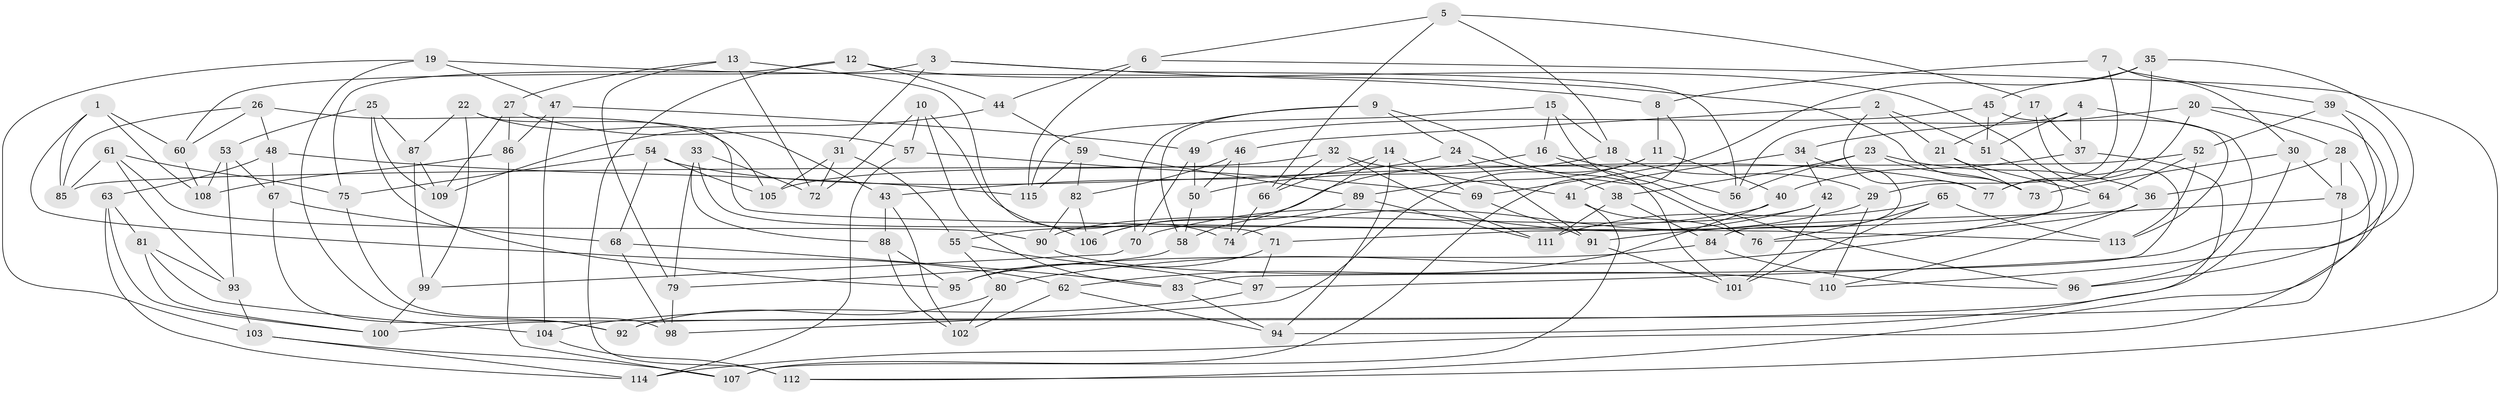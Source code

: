 // Generated by graph-tools (version 1.1) at 2025/03/03/09/25 03:03:10]
// undirected, 115 vertices, 230 edges
graph export_dot {
graph [start="1"]
  node [color=gray90,style=filled];
  1;
  2;
  3;
  4;
  5;
  6;
  7;
  8;
  9;
  10;
  11;
  12;
  13;
  14;
  15;
  16;
  17;
  18;
  19;
  20;
  21;
  22;
  23;
  24;
  25;
  26;
  27;
  28;
  29;
  30;
  31;
  32;
  33;
  34;
  35;
  36;
  37;
  38;
  39;
  40;
  41;
  42;
  43;
  44;
  45;
  46;
  47;
  48;
  49;
  50;
  51;
  52;
  53;
  54;
  55;
  56;
  57;
  58;
  59;
  60;
  61;
  62;
  63;
  64;
  65;
  66;
  67;
  68;
  69;
  70;
  71;
  72;
  73;
  74;
  75;
  76;
  77;
  78;
  79;
  80;
  81;
  82;
  83;
  84;
  85;
  86;
  87;
  88;
  89;
  90;
  91;
  92;
  93;
  94;
  95;
  96;
  97;
  98;
  99;
  100;
  101;
  102;
  103;
  104;
  105;
  106;
  107;
  108;
  109;
  110;
  111;
  112;
  113;
  114;
  115;
  1 -- 108;
  1 -- 62;
  1 -- 85;
  1 -- 60;
  2 -- 21;
  2 -- 77;
  2 -- 46;
  2 -- 51;
  3 -- 31;
  3 -- 8;
  3 -- 60;
  3 -- 56;
  4 -- 37;
  4 -- 56;
  4 -- 51;
  4 -- 96;
  5 -- 66;
  5 -- 17;
  5 -- 6;
  5 -- 18;
  6 -- 112;
  6 -- 115;
  6 -- 44;
  7 -- 30;
  7 -- 29;
  7 -- 39;
  7 -- 8;
  8 -- 11;
  8 -- 107;
  9 -- 58;
  9 -- 24;
  9 -- 76;
  9 -- 70;
  10 -- 83;
  10 -- 72;
  10 -- 74;
  10 -- 57;
  11 -- 89;
  11 -- 40;
  11 -- 98;
  12 -- 44;
  12 -- 64;
  12 -- 75;
  12 -- 112;
  13 -- 106;
  13 -- 79;
  13 -- 72;
  13 -- 27;
  14 -- 94;
  14 -- 66;
  14 -- 69;
  14 -- 58;
  15 -- 96;
  15 -- 18;
  15 -- 16;
  15 -- 115;
  16 -- 56;
  16 -- 101;
  16 -- 106;
  17 -- 37;
  17 -- 21;
  17 -- 83;
  18 -- 50;
  18 -- 29;
  19 -- 73;
  19 -- 47;
  19 -- 92;
  19 -- 103;
  20 -- 28;
  20 -- 114;
  20 -- 77;
  20 -- 34;
  21 -- 64;
  21 -- 73;
  22 -- 87;
  22 -- 113;
  22 -- 43;
  22 -- 99;
  23 -- 36;
  23 -- 56;
  23 -- 73;
  23 -- 38;
  24 -- 91;
  24 -- 38;
  24 -- 43;
  25 -- 87;
  25 -- 53;
  25 -- 109;
  25 -- 95;
  26 -- 85;
  26 -- 60;
  26 -- 48;
  26 -- 105;
  27 -- 57;
  27 -- 86;
  27 -- 109;
  28 -- 112;
  28 -- 78;
  28 -- 36;
  29 -- 74;
  29 -- 110;
  30 -- 78;
  30 -- 100;
  30 -- 73;
  31 -- 105;
  31 -- 55;
  31 -- 72;
  32 -- 41;
  32 -- 66;
  32 -- 111;
  32 -- 105;
  33 -- 88;
  33 -- 79;
  33 -- 72;
  33 -- 71;
  34 -- 42;
  34 -- 84;
  34 -- 41;
  35 -- 77;
  35 -- 96;
  35 -- 69;
  35 -- 45;
  36 -- 110;
  36 -- 76;
  37 -- 40;
  37 -- 94;
  38 -- 111;
  38 -- 84;
  39 -- 110;
  39 -- 97;
  39 -- 52;
  40 -- 62;
  40 -- 55;
  41 -- 76;
  41 -- 107;
  42 -- 90;
  42 -- 101;
  42 -- 70;
  43 -- 88;
  43 -- 102;
  44 -- 59;
  44 -- 109;
  45 -- 49;
  45 -- 51;
  45 -- 113;
  46 -- 74;
  46 -- 82;
  46 -- 50;
  47 -- 104;
  47 -- 49;
  47 -- 86;
  48 -- 67;
  48 -- 63;
  48 -- 115;
  49 -- 70;
  49 -- 50;
  50 -- 58;
  51 -- 71;
  52 -- 85;
  52 -- 64;
  52 -- 113;
  53 -- 67;
  53 -- 93;
  53 -- 108;
  54 -- 75;
  54 -- 77;
  54 -- 68;
  54 -- 105;
  55 -- 97;
  55 -- 80;
  57 -- 69;
  57 -- 114;
  58 -- 79;
  59 -- 82;
  59 -- 89;
  59 -- 115;
  60 -- 108;
  61 -- 75;
  61 -- 90;
  61 -- 93;
  61 -- 85;
  62 -- 94;
  62 -- 102;
  63 -- 81;
  63 -- 100;
  63 -- 114;
  64 -- 80;
  65 -- 101;
  65 -- 113;
  65 -- 111;
  65 -- 76;
  66 -- 74;
  67 -- 92;
  67 -- 68;
  68 -- 83;
  68 -- 98;
  69 -- 91;
  70 -- 99;
  71 -- 97;
  71 -- 95;
  75 -- 98;
  78 -- 91;
  78 -- 92;
  79 -- 98;
  80 -- 92;
  80 -- 102;
  81 -- 100;
  81 -- 104;
  81 -- 93;
  82 -- 90;
  82 -- 106;
  83 -- 94;
  84 -- 95;
  84 -- 96;
  86 -- 108;
  86 -- 107;
  87 -- 109;
  87 -- 99;
  88 -- 102;
  88 -- 95;
  89 -- 106;
  89 -- 111;
  90 -- 110;
  91 -- 101;
  93 -- 103;
  97 -- 104;
  99 -- 100;
  103 -- 114;
  103 -- 107;
  104 -- 112;
}
